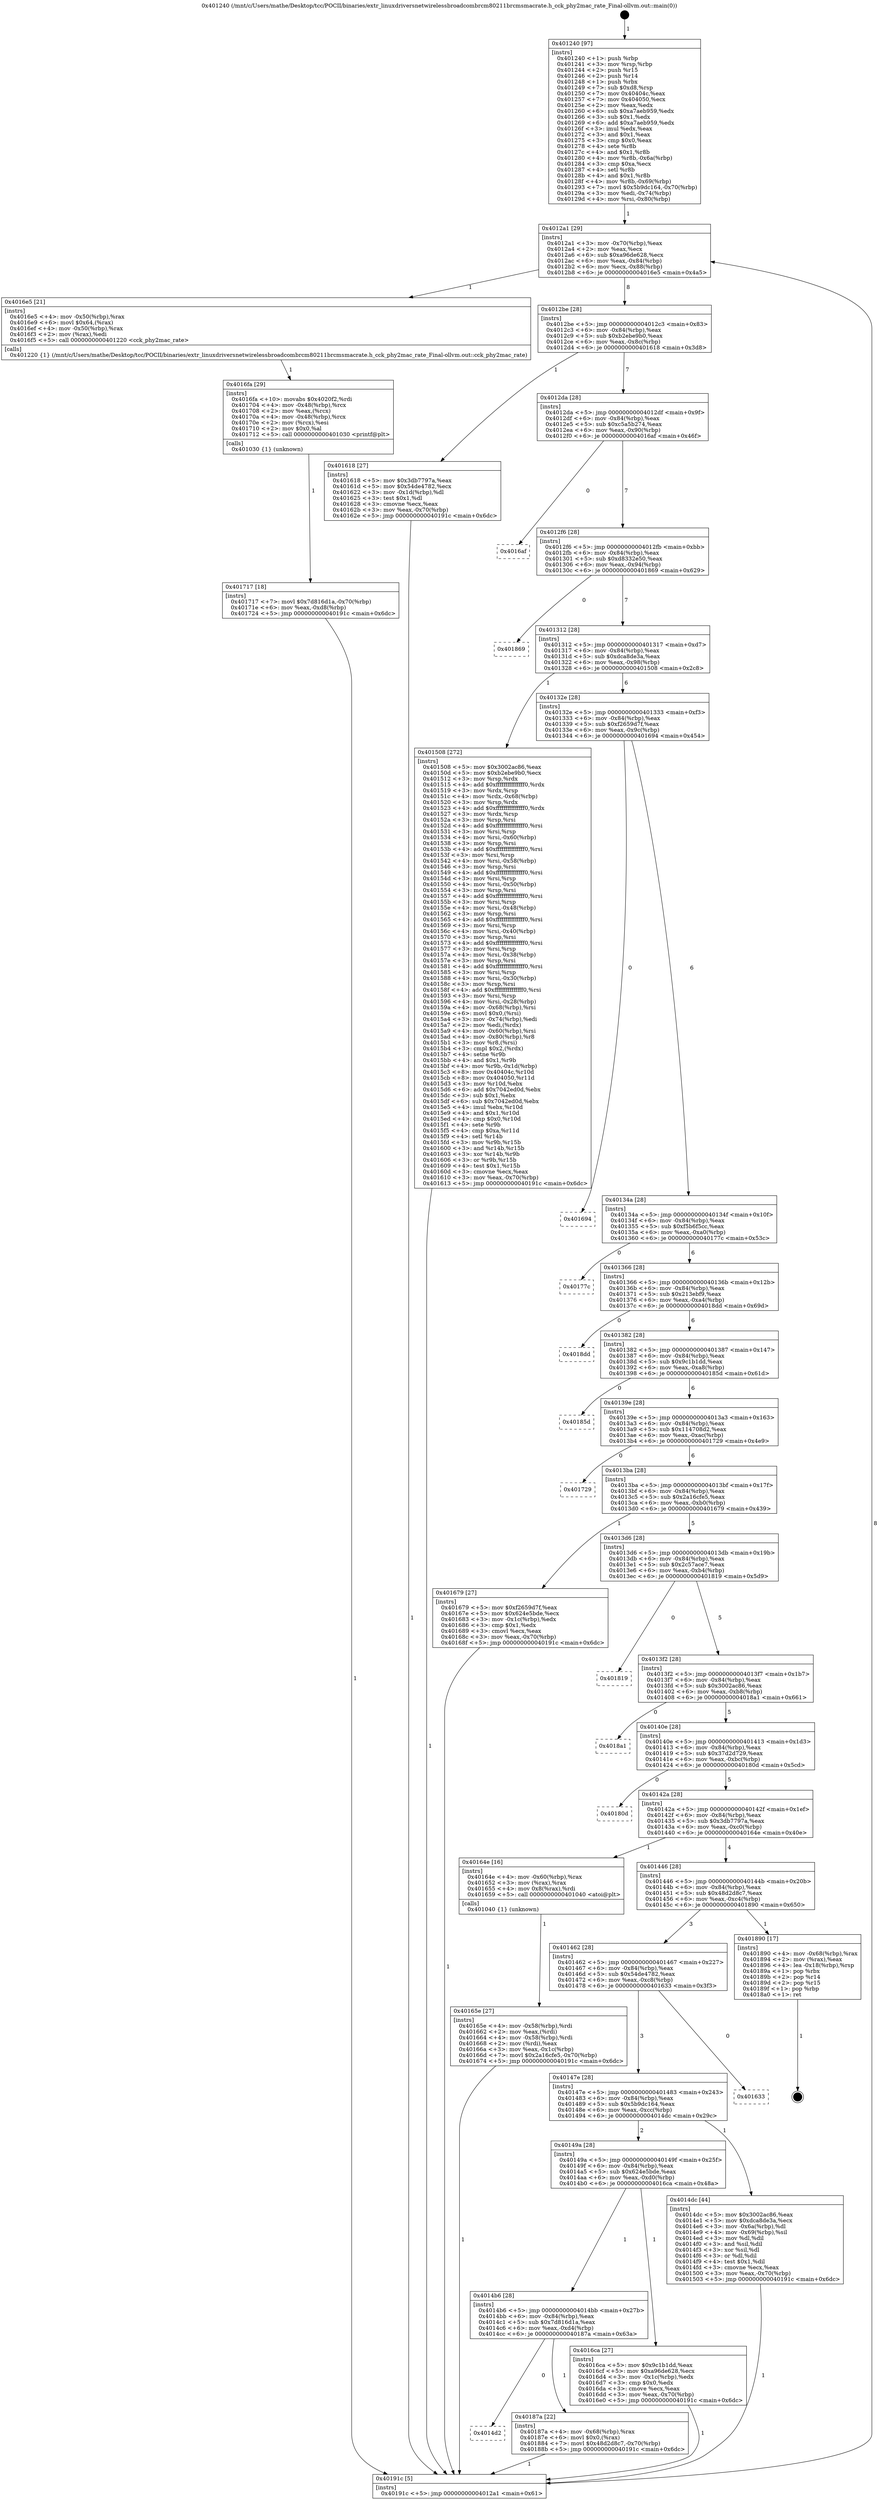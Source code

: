 digraph "0x401240" {
  label = "0x401240 (/mnt/c/Users/mathe/Desktop/tcc/POCII/binaries/extr_linuxdriversnetwirelessbroadcombrcm80211brcmsmacrate.h_cck_phy2mac_rate_Final-ollvm.out::main(0))"
  labelloc = "t"
  node[shape=record]

  Entry [label="",width=0.3,height=0.3,shape=circle,fillcolor=black,style=filled]
  "0x4012a1" [label="{
     0x4012a1 [29]\l
     | [instrs]\l
     &nbsp;&nbsp;0x4012a1 \<+3\>: mov -0x70(%rbp),%eax\l
     &nbsp;&nbsp;0x4012a4 \<+2\>: mov %eax,%ecx\l
     &nbsp;&nbsp;0x4012a6 \<+6\>: sub $0xa96de628,%ecx\l
     &nbsp;&nbsp;0x4012ac \<+6\>: mov %eax,-0x84(%rbp)\l
     &nbsp;&nbsp;0x4012b2 \<+6\>: mov %ecx,-0x88(%rbp)\l
     &nbsp;&nbsp;0x4012b8 \<+6\>: je 00000000004016e5 \<main+0x4a5\>\l
  }"]
  "0x4016e5" [label="{
     0x4016e5 [21]\l
     | [instrs]\l
     &nbsp;&nbsp;0x4016e5 \<+4\>: mov -0x50(%rbp),%rax\l
     &nbsp;&nbsp;0x4016e9 \<+6\>: movl $0x64,(%rax)\l
     &nbsp;&nbsp;0x4016ef \<+4\>: mov -0x50(%rbp),%rax\l
     &nbsp;&nbsp;0x4016f3 \<+2\>: mov (%rax),%edi\l
     &nbsp;&nbsp;0x4016f5 \<+5\>: call 0000000000401220 \<cck_phy2mac_rate\>\l
     | [calls]\l
     &nbsp;&nbsp;0x401220 \{1\} (/mnt/c/Users/mathe/Desktop/tcc/POCII/binaries/extr_linuxdriversnetwirelessbroadcombrcm80211brcmsmacrate.h_cck_phy2mac_rate_Final-ollvm.out::cck_phy2mac_rate)\l
  }"]
  "0x4012be" [label="{
     0x4012be [28]\l
     | [instrs]\l
     &nbsp;&nbsp;0x4012be \<+5\>: jmp 00000000004012c3 \<main+0x83\>\l
     &nbsp;&nbsp;0x4012c3 \<+6\>: mov -0x84(%rbp),%eax\l
     &nbsp;&nbsp;0x4012c9 \<+5\>: sub $0xb2ebe9b0,%eax\l
     &nbsp;&nbsp;0x4012ce \<+6\>: mov %eax,-0x8c(%rbp)\l
     &nbsp;&nbsp;0x4012d4 \<+6\>: je 0000000000401618 \<main+0x3d8\>\l
  }"]
  Exit [label="",width=0.3,height=0.3,shape=circle,fillcolor=black,style=filled,peripheries=2]
  "0x401618" [label="{
     0x401618 [27]\l
     | [instrs]\l
     &nbsp;&nbsp;0x401618 \<+5\>: mov $0x3db7797a,%eax\l
     &nbsp;&nbsp;0x40161d \<+5\>: mov $0x54de4782,%ecx\l
     &nbsp;&nbsp;0x401622 \<+3\>: mov -0x1d(%rbp),%dl\l
     &nbsp;&nbsp;0x401625 \<+3\>: test $0x1,%dl\l
     &nbsp;&nbsp;0x401628 \<+3\>: cmovne %ecx,%eax\l
     &nbsp;&nbsp;0x40162b \<+3\>: mov %eax,-0x70(%rbp)\l
     &nbsp;&nbsp;0x40162e \<+5\>: jmp 000000000040191c \<main+0x6dc\>\l
  }"]
  "0x4012da" [label="{
     0x4012da [28]\l
     | [instrs]\l
     &nbsp;&nbsp;0x4012da \<+5\>: jmp 00000000004012df \<main+0x9f\>\l
     &nbsp;&nbsp;0x4012df \<+6\>: mov -0x84(%rbp),%eax\l
     &nbsp;&nbsp;0x4012e5 \<+5\>: sub $0xc5a5b274,%eax\l
     &nbsp;&nbsp;0x4012ea \<+6\>: mov %eax,-0x90(%rbp)\l
     &nbsp;&nbsp;0x4012f0 \<+6\>: je 00000000004016af \<main+0x46f\>\l
  }"]
  "0x4014d2" [label="{
     0x4014d2\l
  }", style=dashed]
  "0x4016af" [label="{
     0x4016af\l
  }", style=dashed]
  "0x4012f6" [label="{
     0x4012f6 [28]\l
     | [instrs]\l
     &nbsp;&nbsp;0x4012f6 \<+5\>: jmp 00000000004012fb \<main+0xbb\>\l
     &nbsp;&nbsp;0x4012fb \<+6\>: mov -0x84(%rbp),%eax\l
     &nbsp;&nbsp;0x401301 \<+5\>: sub $0xd8332e50,%eax\l
     &nbsp;&nbsp;0x401306 \<+6\>: mov %eax,-0x94(%rbp)\l
     &nbsp;&nbsp;0x40130c \<+6\>: je 0000000000401869 \<main+0x629\>\l
  }"]
  "0x40187a" [label="{
     0x40187a [22]\l
     | [instrs]\l
     &nbsp;&nbsp;0x40187a \<+4\>: mov -0x68(%rbp),%rax\l
     &nbsp;&nbsp;0x40187e \<+6\>: movl $0x0,(%rax)\l
     &nbsp;&nbsp;0x401884 \<+7\>: movl $0x48d2d8c7,-0x70(%rbp)\l
     &nbsp;&nbsp;0x40188b \<+5\>: jmp 000000000040191c \<main+0x6dc\>\l
  }"]
  "0x401869" [label="{
     0x401869\l
  }", style=dashed]
  "0x401312" [label="{
     0x401312 [28]\l
     | [instrs]\l
     &nbsp;&nbsp;0x401312 \<+5\>: jmp 0000000000401317 \<main+0xd7\>\l
     &nbsp;&nbsp;0x401317 \<+6\>: mov -0x84(%rbp),%eax\l
     &nbsp;&nbsp;0x40131d \<+5\>: sub $0xdca8de3a,%eax\l
     &nbsp;&nbsp;0x401322 \<+6\>: mov %eax,-0x98(%rbp)\l
     &nbsp;&nbsp;0x401328 \<+6\>: je 0000000000401508 \<main+0x2c8\>\l
  }"]
  "0x401717" [label="{
     0x401717 [18]\l
     | [instrs]\l
     &nbsp;&nbsp;0x401717 \<+7\>: movl $0x7d816d1a,-0x70(%rbp)\l
     &nbsp;&nbsp;0x40171e \<+6\>: mov %eax,-0xd8(%rbp)\l
     &nbsp;&nbsp;0x401724 \<+5\>: jmp 000000000040191c \<main+0x6dc\>\l
  }"]
  "0x401508" [label="{
     0x401508 [272]\l
     | [instrs]\l
     &nbsp;&nbsp;0x401508 \<+5\>: mov $0x3002ac86,%eax\l
     &nbsp;&nbsp;0x40150d \<+5\>: mov $0xb2ebe9b0,%ecx\l
     &nbsp;&nbsp;0x401512 \<+3\>: mov %rsp,%rdx\l
     &nbsp;&nbsp;0x401515 \<+4\>: add $0xfffffffffffffff0,%rdx\l
     &nbsp;&nbsp;0x401519 \<+3\>: mov %rdx,%rsp\l
     &nbsp;&nbsp;0x40151c \<+4\>: mov %rdx,-0x68(%rbp)\l
     &nbsp;&nbsp;0x401520 \<+3\>: mov %rsp,%rdx\l
     &nbsp;&nbsp;0x401523 \<+4\>: add $0xfffffffffffffff0,%rdx\l
     &nbsp;&nbsp;0x401527 \<+3\>: mov %rdx,%rsp\l
     &nbsp;&nbsp;0x40152a \<+3\>: mov %rsp,%rsi\l
     &nbsp;&nbsp;0x40152d \<+4\>: add $0xfffffffffffffff0,%rsi\l
     &nbsp;&nbsp;0x401531 \<+3\>: mov %rsi,%rsp\l
     &nbsp;&nbsp;0x401534 \<+4\>: mov %rsi,-0x60(%rbp)\l
     &nbsp;&nbsp;0x401538 \<+3\>: mov %rsp,%rsi\l
     &nbsp;&nbsp;0x40153b \<+4\>: add $0xfffffffffffffff0,%rsi\l
     &nbsp;&nbsp;0x40153f \<+3\>: mov %rsi,%rsp\l
     &nbsp;&nbsp;0x401542 \<+4\>: mov %rsi,-0x58(%rbp)\l
     &nbsp;&nbsp;0x401546 \<+3\>: mov %rsp,%rsi\l
     &nbsp;&nbsp;0x401549 \<+4\>: add $0xfffffffffffffff0,%rsi\l
     &nbsp;&nbsp;0x40154d \<+3\>: mov %rsi,%rsp\l
     &nbsp;&nbsp;0x401550 \<+4\>: mov %rsi,-0x50(%rbp)\l
     &nbsp;&nbsp;0x401554 \<+3\>: mov %rsp,%rsi\l
     &nbsp;&nbsp;0x401557 \<+4\>: add $0xfffffffffffffff0,%rsi\l
     &nbsp;&nbsp;0x40155b \<+3\>: mov %rsi,%rsp\l
     &nbsp;&nbsp;0x40155e \<+4\>: mov %rsi,-0x48(%rbp)\l
     &nbsp;&nbsp;0x401562 \<+3\>: mov %rsp,%rsi\l
     &nbsp;&nbsp;0x401565 \<+4\>: add $0xfffffffffffffff0,%rsi\l
     &nbsp;&nbsp;0x401569 \<+3\>: mov %rsi,%rsp\l
     &nbsp;&nbsp;0x40156c \<+4\>: mov %rsi,-0x40(%rbp)\l
     &nbsp;&nbsp;0x401570 \<+3\>: mov %rsp,%rsi\l
     &nbsp;&nbsp;0x401573 \<+4\>: add $0xfffffffffffffff0,%rsi\l
     &nbsp;&nbsp;0x401577 \<+3\>: mov %rsi,%rsp\l
     &nbsp;&nbsp;0x40157a \<+4\>: mov %rsi,-0x38(%rbp)\l
     &nbsp;&nbsp;0x40157e \<+3\>: mov %rsp,%rsi\l
     &nbsp;&nbsp;0x401581 \<+4\>: add $0xfffffffffffffff0,%rsi\l
     &nbsp;&nbsp;0x401585 \<+3\>: mov %rsi,%rsp\l
     &nbsp;&nbsp;0x401588 \<+4\>: mov %rsi,-0x30(%rbp)\l
     &nbsp;&nbsp;0x40158c \<+3\>: mov %rsp,%rsi\l
     &nbsp;&nbsp;0x40158f \<+4\>: add $0xfffffffffffffff0,%rsi\l
     &nbsp;&nbsp;0x401593 \<+3\>: mov %rsi,%rsp\l
     &nbsp;&nbsp;0x401596 \<+4\>: mov %rsi,-0x28(%rbp)\l
     &nbsp;&nbsp;0x40159a \<+4\>: mov -0x68(%rbp),%rsi\l
     &nbsp;&nbsp;0x40159e \<+6\>: movl $0x0,(%rsi)\l
     &nbsp;&nbsp;0x4015a4 \<+3\>: mov -0x74(%rbp),%edi\l
     &nbsp;&nbsp;0x4015a7 \<+2\>: mov %edi,(%rdx)\l
     &nbsp;&nbsp;0x4015a9 \<+4\>: mov -0x60(%rbp),%rsi\l
     &nbsp;&nbsp;0x4015ad \<+4\>: mov -0x80(%rbp),%r8\l
     &nbsp;&nbsp;0x4015b1 \<+3\>: mov %r8,(%rsi)\l
     &nbsp;&nbsp;0x4015b4 \<+3\>: cmpl $0x2,(%rdx)\l
     &nbsp;&nbsp;0x4015b7 \<+4\>: setne %r9b\l
     &nbsp;&nbsp;0x4015bb \<+4\>: and $0x1,%r9b\l
     &nbsp;&nbsp;0x4015bf \<+4\>: mov %r9b,-0x1d(%rbp)\l
     &nbsp;&nbsp;0x4015c3 \<+8\>: mov 0x40404c,%r10d\l
     &nbsp;&nbsp;0x4015cb \<+8\>: mov 0x404050,%r11d\l
     &nbsp;&nbsp;0x4015d3 \<+3\>: mov %r10d,%ebx\l
     &nbsp;&nbsp;0x4015d6 \<+6\>: add $0x7042ed0d,%ebx\l
     &nbsp;&nbsp;0x4015dc \<+3\>: sub $0x1,%ebx\l
     &nbsp;&nbsp;0x4015df \<+6\>: sub $0x7042ed0d,%ebx\l
     &nbsp;&nbsp;0x4015e5 \<+4\>: imul %ebx,%r10d\l
     &nbsp;&nbsp;0x4015e9 \<+4\>: and $0x1,%r10d\l
     &nbsp;&nbsp;0x4015ed \<+4\>: cmp $0x0,%r10d\l
     &nbsp;&nbsp;0x4015f1 \<+4\>: sete %r9b\l
     &nbsp;&nbsp;0x4015f5 \<+4\>: cmp $0xa,%r11d\l
     &nbsp;&nbsp;0x4015f9 \<+4\>: setl %r14b\l
     &nbsp;&nbsp;0x4015fd \<+3\>: mov %r9b,%r15b\l
     &nbsp;&nbsp;0x401600 \<+3\>: and %r14b,%r15b\l
     &nbsp;&nbsp;0x401603 \<+3\>: xor %r14b,%r9b\l
     &nbsp;&nbsp;0x401606 \<+3\>: or %r9b,%r15b\l
     &nbsp;&nbsp;0x401609 \<+4\>: test $0x1,%r15b\l
     &nbsp;&nbsp;0x40160d \<+3\>: cmovne %ecx,%eax\l
     &nbsp;&nbsp;0x401610 \<+3\>: mov %eax,-0x70(%rbp)\l
     &nbsp;&nbsp;0x401613 \<+5\>: jmp 000000000040191c \<main+0x6dc\>\l
  }"]
  "0x40132e" [label="{
     0x40132e [28]\l
     | [instrs]\l
     &nbsp;&nbsp;0x40132e \<+5\>: jmp 0000000000401333 \<main+0xf3\>\l
     &nbsp;&nbsp;0x401333 \<+6\>: mov -0x84(%rbp),%eax\l
     &nbsp;&nbsp;0x401339 \<+5\>: sub $0xf2659d7f,%eax\l
     &nbsp;&nbsp;0x40133e \<+6\>: mov %eax,-0x9c(%rbp)\l
     &nbsp;&nbsp;0x401344 \<+6\>: je 0000000000401694 \<main+0x454\>\l
  }"]
  "0x4016fa" [label="{
     0x4016fa [29]\l
     | [instrs]\l
     &nbsp;&nbsp;0x4016fa \<+10\>: movabs $0x4020f2,%rdi\l
     &nbsp;&nbsp;0x401704 \<+4\>: mov -0x48(%rbp),%rcx\l
     &nbsp;&nbsp;0x401708 \<+2\>: mov %eax,(%rcx)\l
     &nbsp;&nbsp;0x40170a \<+4\>: mov -0x48(%rbp),%rcx\l
     &nbsp;&nbsp;0x40170e \<+2\>: mov (%rcx),%esi\l
     &nbsp;&nbsp;0x401710 \<+2\>: mov $0x0,%al\l
     &nbsp;&nbsp;0x401712 \<+5\>: call 0000000000401030 \<printf@plt\>\l
     | [calls]\l
     &nbsp;&nbsp;0x401030 \{1\} (unknown)\l
  }"]
  "0x401694" [label="{
     0x401694\l
  }", style=dashed]
  "0x40134a" [label="{
     0x40134a [28]\l
     | [instrs]\l
     &nbsp;&nbsp;0x40134a \<+5\>: jmp 000000000040134f \<main+0x10f\>\l
     &nbsp;&nbsp;0x40134f \<+6\>: mov -0x84(%rbp),%eax\l
     &nbsp;&nbsp;0x401355 \<+5\>: sub $0xf5b6f5cc,%eax\l
     &nbsp;&nbsp;0x40135a \<+6\>: mov %eax,-0xa0(%rbp)\l
     &nbsp;&nbsp;0x401360 \<+6\>: je 000000000040177c \<main+0x53c\>\l
  }"]
  "0x4014b6" [label="{
     0x4014b6 [28]\l
     | [instrs]\l
     &nbsp;&nbsp;0x4014b6 \<+5\>: jmp 00000000004014bb \<main+0x27b\>\l
     &nbsp;&nbsp;0x4014bb \<+6\>: mov -0x84(%rbp),%eax\l
     &nbsp;&nbsp;0x4014c1 \<+5\>: sub $0x7d816d1a,%eax\l
     &nbsp;&nbsp;0x4014c6 \<+6\>: mov %eax,-0xd4(%rbp)\l
     &nbsp;&nbsp;0x4014cc \<+6\>: je 000000000040187a \<main+0x63a\>\l
  }"]
  "0x40177c" [label="{
     0x40177c\l
  }", style=dashed]
  "0x401366" [label="{
     0x401366 [28]\l
     | [instrs]\l
     &nbsp;&nbsp;0x401366 \<+5\>: jmp 000000000040136b \<main+0x12b\>\l
     &nbsp;&nbsp;0x40136b \<+6\>: mov -0x84(%rbp),%eax\l
     &nbsp;&nbsp;0x401371 \<+5\>: sub $0x213ebf9,%eax\l
     &nbsp;&nbsp;0x401376 \<+6\>: mov %eax,-0xa4(%rbp)\l
     &nbsp;&nbsp;0x40137c \<+6\>: je 00000000004018dd \<main+0x69d\>\l
  }"]
  "0x4016ca" [label="{
     0x4016ca [27]\l
     | [instrs]\l
     &nbsp;&nbsp;0x4016ca \<+5\>: mov $0x9c1b1dd,%eax\l
     &nbsp;&nbsp;0x4016cf \<+5\>: mov $0xa96de628,%ecx\l
     &nbsp;&nbsp;0x4016d4 \<+3\>: mov -0x1c(%rbp),%edx\l
     &nbsp;&nbsp;0x4016d7 \<+3\>: cmp $0x0,%edx\l
     &nbsp;&nbsp;0x4016da \<+3\>: cmove %ecx,%eax\l
     &nbsp;&nbsp;0x4016dd \<+3\>: mov %eax,-0x70(%rbp)\l
     &nbsp;&nbsp;0x4016e0 \<+5\>: jmp 000000000040191c \<main+0x6dc\>\l
  }"]
  "0x4018dd" [label="{
     0x4018dd\l
  }", style=dashed]
  "0x401382" [label="{
     0x401382 [28]\l
     | [instrs]\l
     &nbsp;&nbsp;0x401382 \<+5\>: jmp 0000000000401387 \<main+0x147\>\l
     &nbsp;&nbsp;0x401387 \<+6\>: mov -0x84(%rbp),%eax\l
     &nbsp;&nbsp;0x40138d \<+5\>: sub $0x9c1b1dd,%eax\l
     &nbsp;&nbsp;0x401392 \<+6\>: mov %eax,-0xa8(%rbp)\l
     &nbsp;&nbsp;0x401398 \<+6\>: je 000000000040185d \<main+0x61d\>\l
  }"]
  "0x40165e" [label="{
     0x40165e [27]\l
     | [instrs]\l
     &nbsp;&nbsp;0x40165e \<+4\>: mov -0x58(%rbp),%rdi\l
     &nbsp;&nbsp;0x401662 \<+2\>: mov %eax,(%rdi)\l
     &nbsp;&nbsp;0x401664 \<+4\>: mov -0x58(%rbp),%rdi\l
     &nbsp;&nbsp;0x401668 \<+2\>: mov (%rdi),%eax\l
     &nbsp;&nbsp;0x40166a \<+3\>: mov %eax,-0x1c(%rbp)\l
     &nbsp;&nbsp;0x40166d \<+7\>: movl $0x2a16cfe5,-0x70(%rbp)\l
     &nbsp;&nbsp;0x401674 \<+5\>: jmp 000000000040191c \<main+0x6dc\>\l
  }"]
  "0x40185d" [label="{
     0x40185d\l
  }", style=dashed]
  "0x40139e" [label="{
     0x40139e [28]\l
     | [instrs]\l
     &nbsp;&nbsp;0x40139e \<+5\>: jmp 00000000004013a3 \<main+0x163\>\l
     &nbsp;&nbsp;0x4013a3 \<+6\>: mov -0x84(%rbp),%eax\l
     &nbsp;&nbsp;0x4013a9 \<+5\>: sub $0x114708d2,%eax\l
     &nbsp;&nbsp;0x4013ae \<+6\>: mov %eax,-0xac(%rbp)\l
     &nbsp;&nbsp;0x4013b4 \<+6\>: je 0000000000401729 \<main+0x4e9\>\l
  }"]
  "0x401240" [label="{
     0x401240 [97]\l
     | [instrs]\l
     &nbsp;&nbsp;0x401240 \<+1\>: push %rbp\l
     &nbsp;&nbsp;0x401241 \<+3\>: mov %rsp,%rbp\l
     &nbsp;&nbsp;0x401244 \<+2\>: push %r15\l
     &nbsp;&nbsp;0x401246 \<+2\>: push %r14\l
     &nbsp;&nbsp;0x401248 \<+1\>: push %rbx\l
     &nbsp;&nbsp;0x401249 \<+7\>: sub $0xd8,%rsp\l
     &nbsp;&nbsp;0x401250 \<+7\>: mov 0x40404c,%eax\l
     &nbsp;&nbsp;0x401257 \<+7\>: mov 0x404050,%ecx\l
     &nbsp;&nbsp;0x40125e \<+2\>: mov %eax,%edx\l
     &nbsp;&nbsp;0x401260 \<+6\>: sub $0xa7aeb959,%edx\l
     &nbsp;&nbsp;0x401266 \<+3\>: sub $0x1,%edx\l
     &nbsp;&nbsp;0x401269 \<+6\>: add $0xa7aeb959,%edx\l
     &nbsp;&nbsp;0x40126f \<+3\>: imul %edx,%eax\l
     &nbsp;&nbsp;0x401272 \<+3\>: and $0x1,%eax\l
     &nbsp;&nbsp;0x401275 \<+3\>: cmp $0x0,%eax\l
     &nbsp;&nbsp;0x401278 \<+4\>: sete %r8b\l
     &nbsp;&nbsp;0x40127c \<+4\>: and $0x1,%r8b\l
     &nbsp;&nbsp;0x401280 \<+4\>: mov %r8b,-0x6a(%rbp)\l
     &nbsp;&nbsp;0x401284 \<+3\>: cmp $0xa,%ecx\l
     &nbsp;&nbsp;0x401287 \<+4\>: setl %r8b\l
     &nbsp;&nbsp;0x40128b \<+4\>: and $0x1,%r8b\l
     &nbsp;&nbsp;0x40128f \<+4\>: mov %r8b,-0x69(%rbp)\l
     &nbsp;&nbsp;0x401293 \<+7\>: movl $0x5b9dc164,-0x70(%rbp)\l
     &nbsp;&nbsp;0x40129a \<+3\>: mov %edi,-0x74(%rbp)\l
     &nbsp;&nbsp;0x40129d \<+4\>: mov %rsi,-0x80(%rbp)\l
  }"]
  "0x401729" [label="{
     0x401729\l
  }", style=dashed]
  "0x4013ba" [label="{
     0x4013ba [28]\l
     | [instrs]\l
     &nbsp;&nbsp;0x4013ba \<+5\>: jmp 00000000004013bf \<main+0x17f\>\l
     &nbsp;&nbsp;0x4013bf \<+6\>: mov -0x84(%rbp),%eax\l
     &nbsp;&nbsp;0x4013c5 \<+5\>: sub $0x2a16cfe5,%eax\l
     &nbsp;&nbsp;0x4013ca \<+6\>: mov %eax,-0xb0(%rbp)\l
     &nbsp;&nbsp;0x4013d0 \<+6\>: je 0000000000401679 \<main+0x439\>\l
  }"]
  "0x40191c" [label="{
     0x40191c [5]\l
     | [instrs]\l
     &nbsp;&nbsp;0x40191c \<+5\>: jmp 00000000004012a1 \<main+0x61\>\l
  }"]
  "0x401679" [label="{
     0x401679 [27]\l
     | [instrs]\l
     &nbsp;&nbsp;0x401679 \<+5\>: mov $0xf2659d7f,%eax\l
     &nbsp;&nbsp;0x40167e \<+5\>: mov $0x624e5bde,%ecx\l
     &nbsp;&nbsp;0x401683 \<+3\>: mov -0x1c(%rbp),%edx\l
     &nbsp;&nbsp;0x401686 \<+3\>: cmp $0x1,%edx\l
     &nbsp;&nbsp;0x401689 \<+3\>: cmovl %ecx,%eax\l
     &nbsp;&nbsp;0x40168c \<+3\>: mov %eax,-0x70(%rbp)\l
     &nbsp;&nbsp;0x40168f \<+5\>: jmp 000000000040191c \<main+0x6dc\>\l
  }"]
  "0x4013d6" [label="{
     0x4013d6 [28]\l
     | [instrs]\l
     &nbsp;&nbsp;0x4013d6 \<+5\>: jmp 00000000004013db \<main+0x19b\>\l
     &nbsp;&nbsp;0x4013db \<+6\>: mov -0x84(%rbp),%eax\l
     &nbsp;&nbsp;0x4013e1 \<+5\>: sub $0x2c57ace7,%eax\l
     &nbsp;&nbsp;0x4013e6 \<+6\>: mov %eax,-0xb4(%rbp)\l
     &nbsp;&nbsp;0x4013ec \<+6\>: je 0000000000401819 \<main+0x5d9\>\l
  }"]
  "0x40149a" [label="{
     0x40149a [28]\l
     | [instrs]\l
     &nbsp;&nbsp;0x40149a \<+5\>: jmp 000000000040149f \<main+0x25f\>\l
     &nbsp;&nbsp;0x40149f \<+6\>: mov -0x84(%rbp),%eax\l
     &nbsp;&nbsp;0x4014a5 \<+5\>: sub $0x624e5bde,%eax\l
     &nbsp;&nbsp;0x4014aa \<+6\>: mov %eax,-0xd0(%rbp)\l
     &nbsp;&nbsp;0x4014b0 \<+6\>: je 00000000004016ca \<main+0x48a\>\l
  }"]
  "0x401819" [label="{
     0x401819\l
  }", style=dashed]
  "0x4013f2" [label="{
     0x4013f2 [28]\l
     | [instrs]\l
     &nbsp;&nbsp;0x4013f2 \<+5\>: jmp 00000000004013f7 \<main+0x1b7\>\l
     &nbsp;&nbsp;0x4013f7 \<+6\>: mov -0x84(%rbp),%eax\l
     &nbsp;&nbsp;0x4013fd \<+5\>: sub $0x3002ac86,%eax\l
     &nbsp;&nbsp;0x401402 \<+6\>: mov %eax,-0xb8(%rbp)\l
     &nbsp;&nbsp;0x401408 \<+6\>: je 00000000004018a1 \<main+0x661\>\l
  }"]
  "0x4014dc" [label="{
     0x4014dc [44]\l
     | [instrs]\l
     &nbsp;&nbsp;0x4014dc \<+5\>: mov $0x3002ac86,%eax\l
     &nbsp;&nbsp;0x4014e1 \<+5\>: mov $0xdca8de3a,%ecx\l
     &nbsp;&nbsp;0x4014e6 \<+3\>: mov -0x6a(%rbp),%dl\l
     &nbsp;&nbsp;0x4014e9 \<+4\>: mov -0x69(%rbp),%sil\l
     &nbsp;&nbsp;0x4014ed \<+3\>: mov %dl,%dil\l
     &nbsp;&nbsp;0x4014f0 \<+3\>: and %sil,%dil\l
     &nbsp;&nbsp;0x4014f3 \<+3\>: xor %sil,%dl\l
     &nbsp;&nbsp;0x4014f6 \<+3\>: or %dl,%dil\l
     &nbsp;&nbsp;0x4014f9 \<+4\>: test $0x1,%dil\l
     &nbsp;&nbsp;0x4014fd \<+3\>: cmovne %ecx,%eax\l
     &nbsp;&nbsp;0x401500 \<+3\>: mov %eax,-0x70(%rbp)\l
     &nbsp;&nbsp;0x401503 \<+5\>: jmp 000000000040191c \<main+0x6dc\>\l
  }"]
  "0x4018a1" [label="{
     0x4018a1\l
  }", style=dashed]
  "0x40140e" [label="{
     0x40140e [28]\l
     | [instrs]\l
     &nbsp;&nbsp;0x40140e \<+5\>: jmp 0000000000401413 \<main+0x1d3\>\l
     &nbsp;&nbsp;0x401413 \<+6\>: mov -0x84(%rbp),%eax\l
     &nbsp;&nbsp;0x401419 \<+5\>: sub $0x37d2d729,%eax\l
     &nbsp;&nbsp;0x40141e \<+6\>: mov %eax,-0xbc(%rbp)\l
     &nbsp;&nbsp;0x401424 \<+6\>: je 000000000040180d \<main+0x5cd\>\l
  }"]
  "0x40147e" [label="{
     0x40147e [28]\l
     | [instrs]\l
     &nbsp;&nbsp;0x40147e \<+5\>: jmp 0000000000401483 \<main+0x243\>\l
     &nbsp;&nbsp;0x401483 \<+6\>: mov -0x84(%rbp),%eax\l
     &nbsp;&nbsp;0x401489 \<+5\>: sub $0x5b9dc164,%eax\l
     &nbsp;&nbsp;0x40148e \<+6\>: mov %eax,-0xcc(%rbp)\l
     &nbsp;&nbsp;0x401494 \<+6\>: je 00000000004014dc \<main+0x29c\>\l
  }"]
  "0x40180d" [label="{
     0x40180d\l
  }", style=dashed]
  "0x40142a" [label="{
     0x40142a [28]\l
     | [instrs]\l
     &nbsp;&nbsp;0x40142a \<+5\>: jmp 000000000040142f \<main+0x1ef\>\l
     &nbsp;&nbsp;0x40142f \<+6\>: mov -0x84(%rbp),%eax\l
     &nbsp;&nbsp;0x401435 \<+5\>: sub $0x3db7797a,%eax\l
     &nbsp;&nbsp;0x40143a \<+6\>: mov %eax,-0xc0(%rbp)\l
     &nbsp;&nbsp;0x401440 \<+6\>: je 000000000040164e \<main+0x40e\>\l
  }"]
  "0x401633" [label="{
     0x401633\l
  }", style=dashed]
  "0x40164e" [label="{
     0x40164e [16]\l
     | [instrs]\l
     &nbsp;&nbsp;0x40164e \<+4\>: mov -0x60(%rbp),%rax\l
     &nbsp;&nbsp;0x401652 \<+3\>: mov (%rax),%rax\l
     &nbsp;&nbsp;0x401655 \<+4\>: mov 0x8(%rax),%rdi\l
     &nbsp;&nbsp;0x401659 \<+5\>: call 0000000000401040 \<atoi@plt\>\l
     | [calls]\l
     &nbsp;&nbsp;0x401040 \{1\} (unknown)\l
  }"]
  "0x401446" [label="{
     0x401446 [28]\l
     | [instrs]\l
     &nbsp;&nbsp;0x401446 \<+5\>: jmp 000000000040144b \<main+0x20b\>\l
     &nbsp;&nbsp;0x40144b \<+6\>: mov -0x84(%rbp),%eax\l
     &nbsp;&nbsp;0x401451 \<+5\>: sub $0x48d2d8c7,%eax\l
     &nbsp;&nbsp;0x401456 \<+6\>: mov %eax,-0xc4(%rbp)\l
     &nbsp;&nbsp;0x40145c \<+6\>: je 0000000000401890 \<main+0x650\>\l
  }"]
  "0x401462" [label="{
     0x401462 [28]\l
     | [instrs]\l
     &nbsp;&nbsp;0x401462 \<+5\>: jmp 0000000000401467 \<main+0x227\>\l
     &nbsp;&nbsp;0x401467 \<+6\>: mov -0x84(%rbp),%eax\l
     &nbsp;&nbsp;0x40146d \<+5\>: sub $0x54de4782,%eax\l
     &nbsp;&nbsp;0x401472 \<+6\>: mov %eax,-0xc8(%rbp)\l
     &nbsp;&nbsp;0x401478 \<+6\>: je 0000000000401633 \<main+0x3f3\>\l
  }"]
  "0x401890" [label="{
     0x401890 [17]\l
     | [instrs]\l
     &nbsp;&nbsp;0x401890 \<+4\>: mov -0x68(%rbp),%rax\l
     &nbsp;&nbsp;0x401894 \<+2\>: mov (%rax),%eax\l
     &nbsp;&nbsp;0x401896 \<+4\>: lea -0x18(%rbp),%rsp\l
     &nbsp;&nbsp;0x40189a \<+1\>: pop %rbx\l
     &nbsp;&nbsp;0x40189b \<+2\>: pop %r14\l
     &nbsp;&nbsp;0x40189d \<+2\>: pop %r15\l
     &nbsp;&nbsp;0x40189f \<+1\>: pop %rbp\l
     &nbsp;&nbsp;0x4018a0 \<+1\>: ret\l
  }"]
  Entry -> "0x401240" [label=" 1"]
  "0x4012a1" -> "0x4016e5" [label=" 1"]
  "0x4012a1" -> "0x4012be" [label=" 8"]
  "0x401890" -> Exit [label=" 1"]
  "0x4012be" -> "0x401618" [label=" 1"]
  "0x4012be" -> "0x4012da" [label=" 7"]
  "0x40187a" -> "0x40191c" [label=" 1"]
  "0x4012da" -> "0x4016af" [label=" 0"]
  "0x4012da" -> "0x4012f6" [label=" 7"]
  "0x4014b6" -> "0x4014d2" [label=" 0"]
  "0x4012f6" -> "0x401869" [label=" 0"]
  "0x4012f6" -> "0x401312" [label=" 7"]
  "0x4014b6" -> "0x40187a" [label=" 1"]
  "0x401312" -> "0x401508" [label=" 1"]
  "0x401312" -> "0x40132e" [label=" 6"]
  "0x401717" -> "0x40191c" [label=" 1"]
  "0x40132e" -> "0x401694" [label=" 0"]
  "0x40132e" -> "0x40134a" [label=" 6"]
  "0x4016fa" -> "0x401717" [label=" 1"]
  "0x40134a" -> "0x40177c" [label=" 0"]
  "0x40134a" -> "0x401366" [label=" 6"]
  "0x4016e5" -> "0x4016fa" [label=" 1"]
  "0x401366" -> "0x4018dd" [label=" 0"]
  "0x401366" -> "0x401382" [label=" 6"]
  "0x4016ca" -> "0x40191c" [label=" 1"]
  "0x401382" -> "0x40185d" [label=" 0"]
  "0x401382" -> "0x40139e" [label=" 6"]
  "0x40149a" -> "0x4016ca" [label=" 1"]
  "0x40139e" -> "0x401729" [label=" 0"]
  "0x40139e" -> "0x4013ba" [label=" 6"]
  "0x401679" -> "0x40191c" [label=" 1"]
  "0x4013ba" -> "0x401679" [label=" 1"]
  "0x4013ba" -> "0x4013d6" [label=" 5"]
  "0x40165e" -> "0x40191c" [label=" 1"]
  "0x4013d6" -> "0x401819" [label=" 0"]
  "0x4013d6" -> "0x4013f2" [label=" 5"]
  "0x40164e" -> "0x40165e" [label=" 1"]
  "0x4013f2" -> "0x4018a1" [label=" 0"]
  "0x4013f2" -> "0x40140e" [label=" 5"]
  "0x401618" -> "0x40191c" [label=" 1"]
  "0x40140e" -> "0x40180d" [label=" 0"]
  "0x40140e" -> "0x40142a" [label=" 5"]
  "0x40149a" -> "0x4014b6" [label=" 1"]
  "0x40142a" -> "0x40164e" [label=" 1"]
  "0x40142a" -> "0x401446" [label=" 4"]
  "0x40191c" -> "0x4012a1" [label=" 8"]
  "0x401446" -> "0x401890" [label=" 1"]
  "0x401446" -> "0x401462" [label=" 3"]
  "0x401240" -> "0x4012a1" [label=" 1"]
  "0x401462" -> "0x401633" [label=" 0"]
  "0x401462" -> "0x40147e" [label=" 3"]
  "0x401508" -> "0x40191c" [label=" 1"]
  "0x40147e" -> "0x4014dc" [label=" 1"]
  "0x40147e" -> "0x40149a" [label=" 2"]
  "0x4014dc" -> "0x40191c" [label=" 1"]
}
